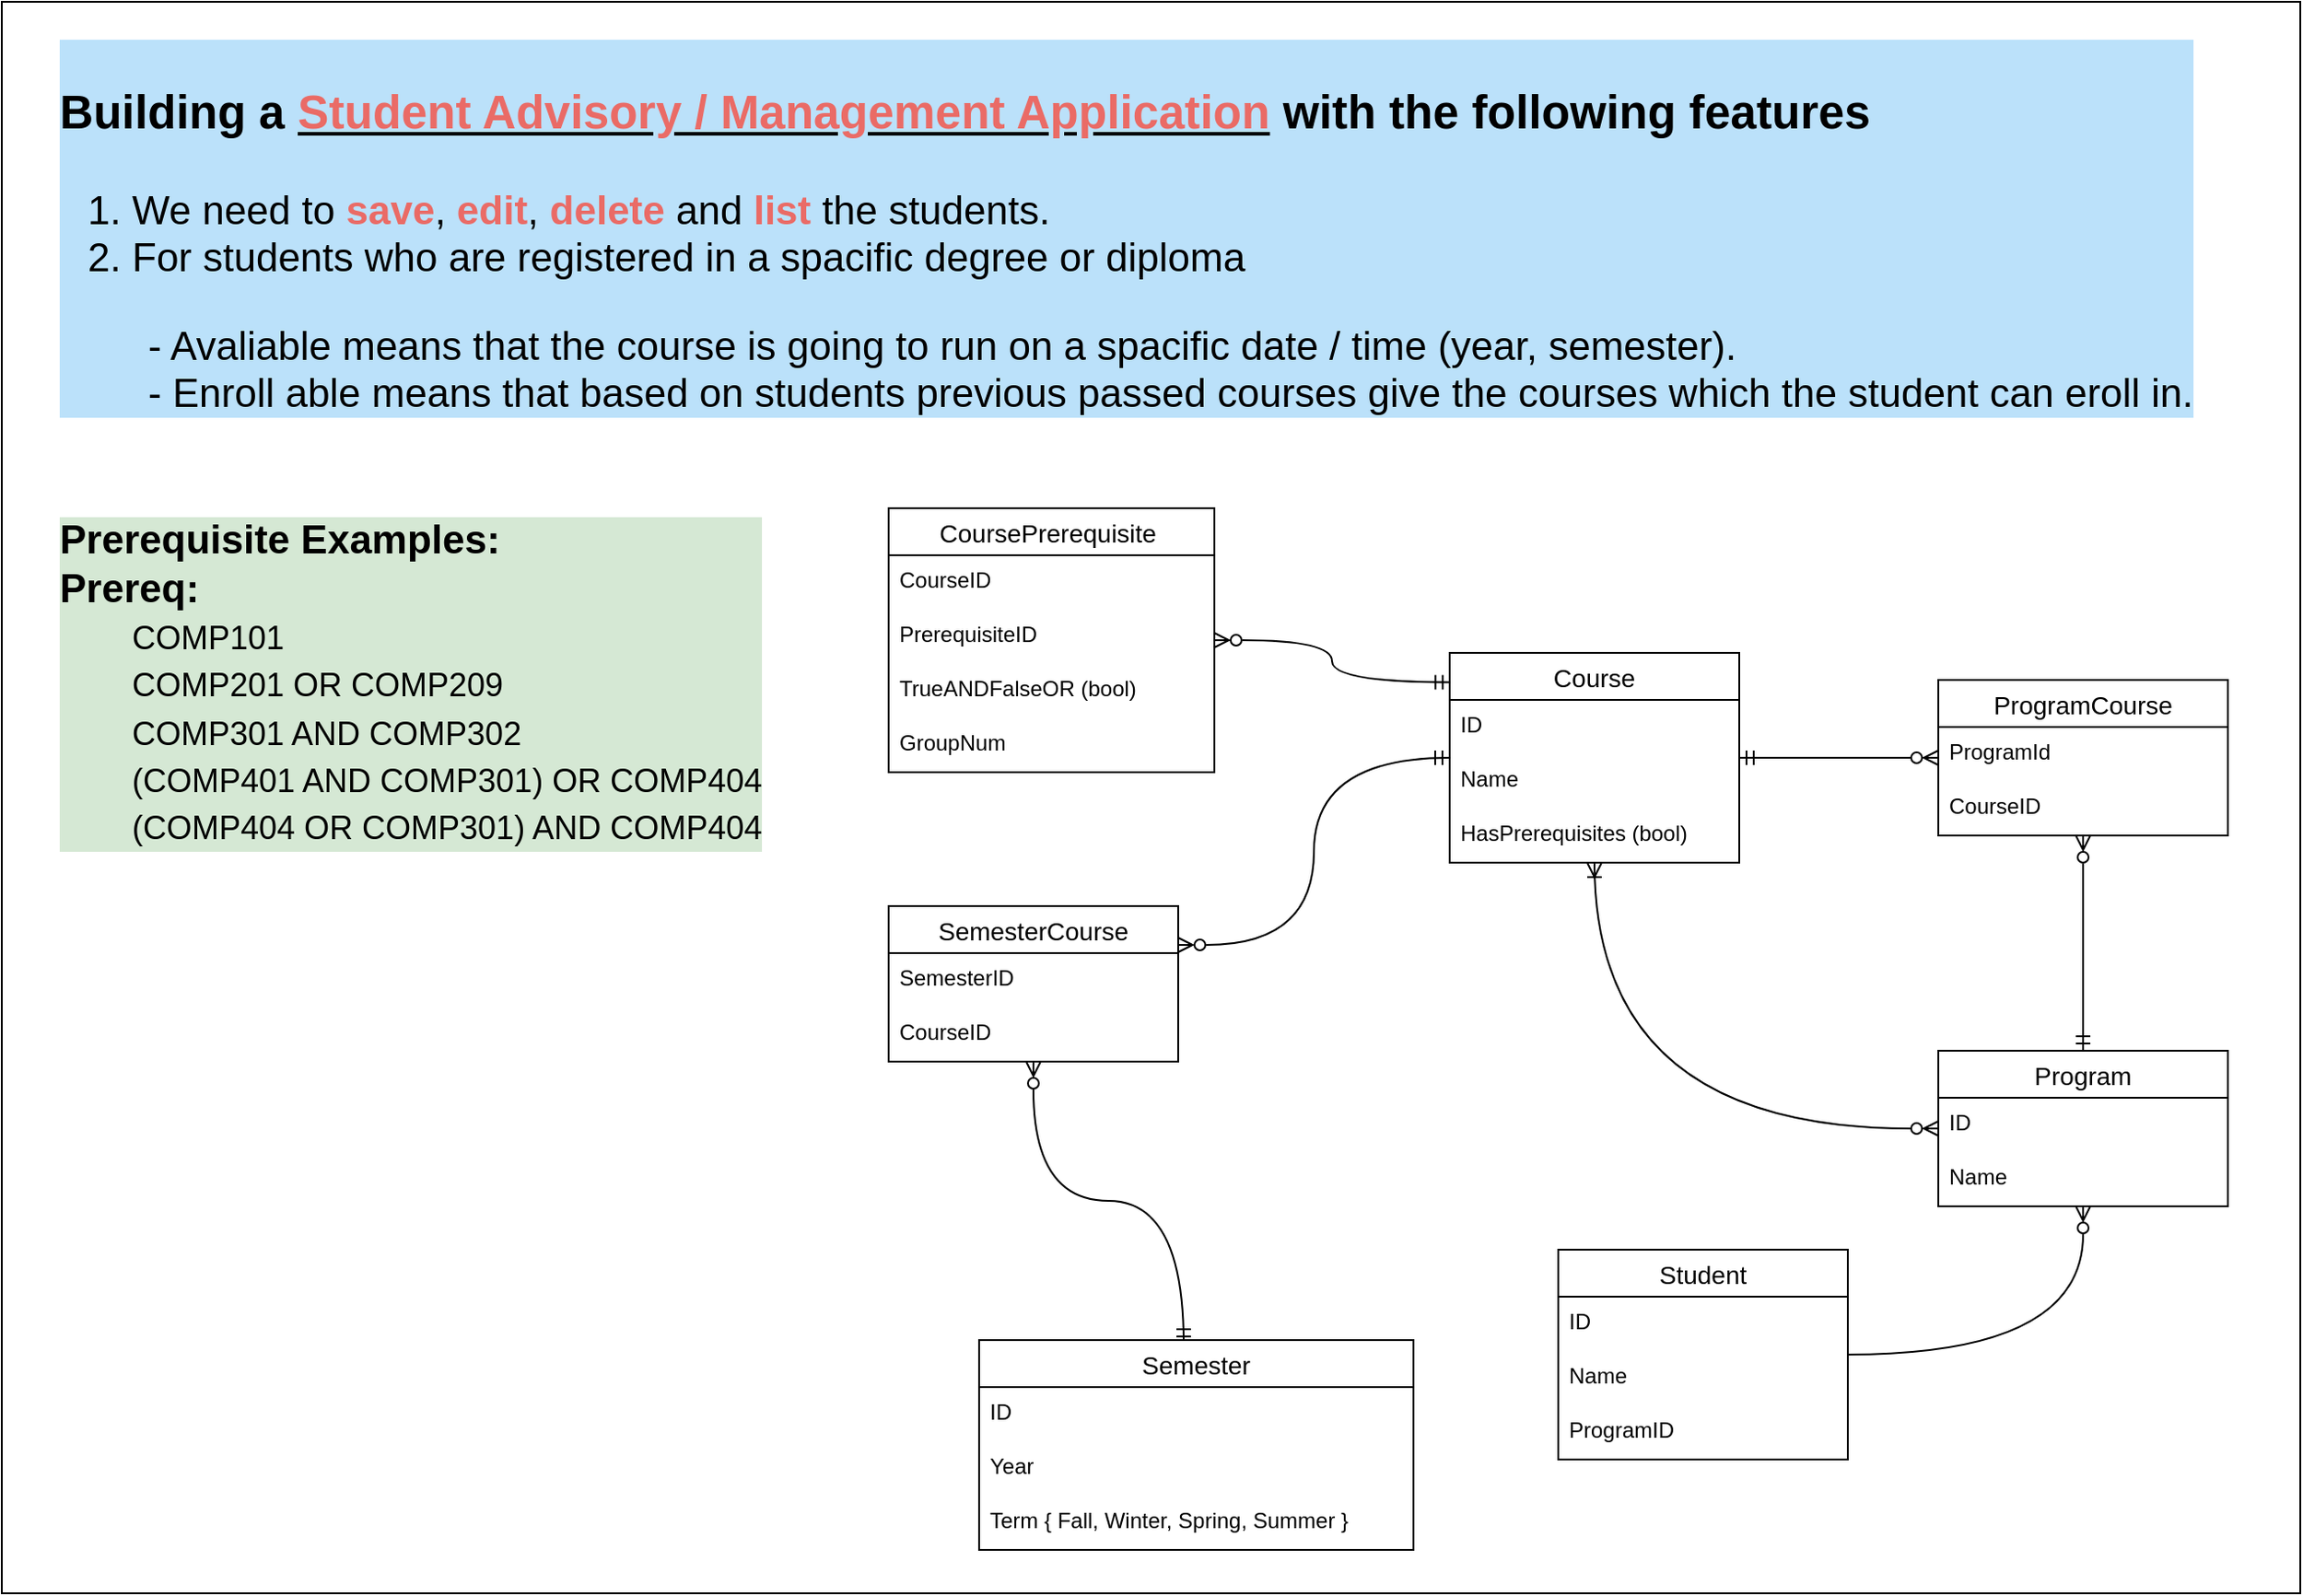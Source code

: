 <mxfile version="16.5.1" type="device"><diagram id="oRPaj6velUoplyjaAyJg" name="Page-1"><mxGraphModel dx="1929" dy="756" grid="1" gridSize="10" guides="1" tooltips="1" connect="1" arrows="1" fold="1" page="1" pageScale="1" pageWidth="827" pageHeight="1169" math="0" shadow="0"><root><mxCell id="0"/><mxCell id="1" parent="0"/><mxCell id="VhVIpVzn5JJT4RKe9A02-5" value="" style="rounded=0;whiteSpace=wrap;html=1;" parent="1" vertex="1"><mxGeometry x="-500" width="1270" height="880" as="geometry"/></mxCell><mxCell id="bnLo0Yvhf1AM0RPaZlb_-6" value="&lt;h3&gt;Building a &lt;b&gt;&lt;u&gt;&lt;font color=&quot;#ea6b66&quot;&gt;Student Advisory / Management Application&lt;/font&gt;&lt;/u&gt;&lt;/b&gt; with the following features&lt;/h3&gt;&lt;ol&gt;&lt;li&gt;We need to &lt;b&gt;&lt;font color=&quot;#ea6b66&quot;&gt;save&lt;/font&gt;&lt;/b&gt;, &lt;b&gt;&lt;font color=&quot;#ea6b66&quot;&gt;edit&lt;/font&gt;&lt;/b&gt;, &lt;font color=&quot;#ea6b66&quot;&gt;&lt;b&gt;delete&lt;/b&gt; &lt;/font&gt;and &lt;font color=&quot;#ea6b66&quot;&gt;&lt;b&gt;list&lt;/b&gt; &lt;/font&gt;the students.&lt;/li&gt;&lt;li&gt;For students who are registered in a spacific degree or diploma&amp;nbsp;&lt;/li&gt;&lt;/ol&gt;&lt;span style=&quot;white-space: pre&quot;&gt;&#9;&lt;/span&gt;- Avaliable means that the course is going to run on a spacific date / time (year, semester).&lt;br&gt;&lt;span style=&quot;white-space: pre&quot;&gt;&#9;&lt;/span&gt;- Enroll able means that based on students previous passed courses give the courses which the student can eroll in." style="text;html=1;strokeColor=none;fillColor=none;align=left;verticalAlign=middle;whiteSpace=wrap;rounded=0;fontSize=22;labelBackgroundColor=#BBE1FA;" parent="1" vertex="1"><mxGeometry x="-470" y="20" width="1200" height="210" as="geometry"/></mxCell><mxCell id="bnLo0Yvhf1AM0RPaZlb_-50" style="edgeStyle=orthogonalEdgeStyle;curved=1;rounded=0;orthogonalLoop=1;jettySize=auto;html=1;fontSize=18;fontColor=#EA6B66;startArrow=none;startFill=0;endArrow=ERzeroToMany;endFill=0;" parent="1" source="bnLo0Yvhf1AM0RPaZlb_-24" target="bnLo0Yvhf1AM0RPaZlb_-32" edge="1"><mxGeometry relative="1" as="geometry"/></mxCell><mxCell id="bnLo0Yvhf1AM0RPaZlb_-24" value="Student" style="swimlane;fontStyle=0;childLayout=stackLayout;horizontal=1;startSize=26;horizontalStack=0;resizeParent=1;resizeParentMax=0;resizeLast=0;collapsible=1;marginBottom=0;align=center;fontSize=14;" parent="1" vertex="1"><mxGeometry x="360" y="690" width="160" height="116" as="geometry"/></mxCell><mxCell id="bnLo0Yvhf1AM0RPaZlb_-25" value="ID " style="text;strokeColor=none;fillColor=none;spacingLeft=4;spacingRight=4;overflow=hidden;rotatable=0;points=[[0,0.5],[1,0.5]];portConstraint=eastwest;fontSize=12;" parent="bnLo0Yvhf1AM0RPaZlb_-24" vertex="1"><mxGeometry y="26" width="160" height="30" as="geometry"/></mxCell><mxCell id="bnLo0Yvhf1AM0RPaZlb_-26" value="Name" style="text;strokeColor=none;fillColor=none;spacingLeft=4;spacingRight=4;overflow=hidden;rotatable=0;points=[[0,0.5],[1,0.5]];portConstraint=eastwest;fontSize=12;" parent="bnLo0Yvhf1AM0RPaZlb_-24" vertex="1"><mxGeometry y="56" width="160" height="30" as="geometry"/></mxCell><mxCell id="bnLo0Yvhf1AM0RPaZlb_-27" value="ProgramID" style="text;strokeColor=none;fillColor=none;spacingLeft=4;spacingRight=4;overflow=hidden;rotatable=0;points=[[0,0.5],[1,0.5]];portConstraint=eastwest;fontSize=12;" parent="bnLo0Yvhf1AM0RPaZlb_-24" vertex="1"><mxGeometry y="86" width="160" height="30" as="geometry"/></mxCell><mxCell id="bnLo0Yvhf1AM0RPaZlb_-53" style="edgeStyle=orthogonalEdgeStyle;curved=1;rounded=0;orthogonalLoop=1;jettySize=auto;html=1;entryX=1;entryY=0.25;entryDx=0;entryDy=0;fontSize=18;fontColor=#EA6B66;startArrow=ERmandOne;startFill=0;endArrow=ERzeroToMany;endFill=0;" parent="1" source="bnLo0Yvhf1AM0RPaZlb_-28" target="bnLo0Yvhf1AM0RPaZlb_-41" edge="1"><mxGeometry relative="1" as="geometry"/></mxCell><mxCell id="bnLo0Yvhf1AM0RPaZlb_-57" style="edgeStyle=orthogonalEdgeStyle;curved=1;rounded=0;orthogonalLoop=1;jettySize=auto;html=1;fontSize=18;fontColor=#EA6B66;startArrow=ERmandOne;startFill=0;endArrow=ERzeroToMany;endFill=0;" parent="1" source="bnLo0Yvhf1AM0RPaZlb_-28" target="bnLo0Yvhf1AM0RPaZlb_-36" edge="1"><mxGeometry relative="1" as="geometry"/></mxCell><mxCell id="bnLo0Yvhf1AM0RPaZlb_-28" value="Course" style="swimlane;fontStyle=0;childLayout=stackLayout;horizontal=1;startSize=26;horizontalStack=0;resizeParent=1;resizeParentMax=0;resizeLast=0;collapsible=1;marginBottom=0;align=center;fontSize=14;" parent="1" vertex="1"><mxGeometry x="300" y="360" width="160" height="116" as="geometry"/></mxCell><mxCell id="bnLo0Yvhf1AM0RPaZlb_-29" value="ID " style="text;strokeColor=none;fillColor=none;spacingLeft=4;spacingRight=4;overflow=hidden;rotatable=0;points=[[0,0.5],[1,0.5]];portConstraint=eastwest;fontSize=12;" parent="bnLo0Yvhf1AM0RPaZlb_-28" vertex="1"><mxGeometry y="26" width="160" height="30" as="geometry"/></mxCell><mxCell id="bnLo0Yvhf1AM0RPaZlb_-30" value="Name" style="text;strokeColor=none;fillColor=none;spacingLeft=4;spacingRight=4;overflow=hidden;rotatable=0;points=[[0,0.5],[1,0.5]];portConstraint=eastwest;fontSize=12;" parent="bnLo0Yvhf1AM0RPaZlb_-28" vertex="1"><mxGeometry y="56" width="160" height="30" as="geometry"/></mxCell><mxCell id="bnLo0Yvhf1AM0RPaZlb_-31" value="HasPrerequisites (bool)" style="text;strokeColor=none;fillColor=none;spacingLeft=4;spacingRight=4;overflow=hidden;rotatable=0;points=[[0,0.5],[1,0.5]];portConstraint=eastwest;fontSize=12;" parent="bnLo0Yvhf1AM0RPaZlb_-28" vertex="1"><mxGeometry y="86" width="160" height="30" as="geometry"/></mxCell><mxCell id="bnLo0Yvhf1AM0RPaZlb_-55" style="edgeStyle=orthogonalEdgeStyle;curved=1;rounded=0;orthogonalLoop=1;jettySize=auto;html=1;exitX=0.5;exitY=0;exitDx=0;exitDy=0;fontSize=18;fontColor=#EA6B66;startArrow=ERmandOne;startFill=0;endArrow=ERzeroToMany;endFill=0;" parent="1" source="bnLo0Yvhf1AM0RPaZlb_-32" target="bnLo0Yvhf1AM0RPaZlb_-36" edge="1"><mxGeometry relative="1" as="geometry"/></mxCell><mxCell id="bnLo0Yvhf1AM0RPaZlb_-56" style="edgeStyle=orthogonalEdgeStyle;curved=1;rounded=0;orthogonalLoop=1;jettySize=auto;html=1;fontSize=18;fontColor=#EA6B66;startArrow=ERzeroToMany;startFill=0;endArrow=ERoneToMany;endFill=0;" parent="1" source="bnLo0Yvhf1AM0RPaZlb_-32" target="bnLo0Yvhf1AM0RPaZlb_-28" edge="1"><mxGeometry relative="1" as="geometry"/></mxCell><mxCell id="bnLo0Yvhf1AM0RPaZlb_-32" value="Program" style="swimlane;fontStyle=0;childLayout=stackLayout;horizontal=1;startSize=26;horizontalStack=0;resizeParent=1;resizeParentMax=0;resizeLast=0;collapsible=1;marginBottom=0;align=center;fontSize=14;" parent="1" vertex="1"><mxGeometry x="570" y="580" width="160" height="86" as="geometry"/></mxCell><mxCell id="bnLo0Yvhf1AM0RPaZlb_-33" value="ID " style="text;strokeColor=none;fillColor=none;spacingLeft=4;spacingRight=4;overflow=hidden;rotatable=0;points=[[0,0.5],[1,0.5]];portConstraint=eastwest;fontSize=12;" parent="bnLo0Yvhf1AM0RPaZlb_-32" vertex="1"><mxGeometry y="26" width="160" height="30" as="geometry"/></mxCell><mxCell id="bnLo0Yvhf1AM0RPaZlb_-34" value="Name" style="text;strokeColor=none;fillColor=none;spacingLeft=4;spacingRight=4;overflow=hidden;rotatable=0;points=[[0,0.5],[1,0.5]];portConstraint=eastwest;fontSize=12;" parent="bnLo0Yvhf1AM0RPaZlb_-32" vertex="1"><mxGeometry y="56" width="160" height="30" as="geometry"/></mxCell><mxCell id="bnLo0Yvhf1AM0RPaZlb_-36" value="ProgramCourse" style="swimlane;fontStyle=0;childLayout=stackLayout;horizontal=1;startSize=26;horizontalStack=0;resizeParent=1;resizeParentMax=0;resizeLast=0;collapsible=1;marginBottom=0;align=center;fontSize=14;" parent="1" vertex="1"><mxGeometry x="570" y="375" width="160" height="86" as="geometry"/></mxCell><mxCell id="bnLo0Yvhf1AM0RPaZlb_-37" value="ProgramId" style="text;strokeColor=none;fillColor=none;spacingLeft=4;spacingRight=4;overflow=hidden;rotatable=0;points=[[0,0.5],[1,0.5]];portConstraint=eastwest;fontSize=12;" parent="bnLo0Yvhf1AM0RPaZlb_-36" vertex="1"><mxGeometry y="26" width="160" height="30" as="geometry"/></mxCell><mxCell id="bnLo0Yvhf1AM0RPaZlb_-38" value="CourseID" style="text;strokeColor=none;fillColor=none;spacingLeft=4;spacingRight=4;overflow=hidden;rotatable=0;points=[[0,0.5],[1,0.5]];portConstraint=eastwest;fontSize=12;" parent="bnLo0Yvhf1AM0RPaZlb_-36" vertex="1"><mxGeometry y="56" width="160" height="30" as="geometry"/></mxCell><mxCell id="bnLo0Yvhf1AM0RPaZlb_-40" value="&lt;b&gt;Prerequisite Examples:&amp;nbsp;&lt;br&gt;Prereq: &lt;/b&gt;&lt;br&gt;&lt;span&gt;&#9;&lt;/span&gt;&lt;blockquote style=&quot;margin: 0 0 0 40px ; border: none ; padding: 0px&quot;&gt;&lt;span style=&quot;font-size: 18px&quot;&gt;COMP101&lt;/span&gt;&lt;br&gt;&lt;span style=&quot;font-size: 18px&quot;&gt;COMP201 OR COMP209&lt;/span&gt;&lt;br&gt;&lt;span style=&quot;font-size: 18px&quot;&gt;COMP301 AND COMP302&lt;/span&gt;&lt;br&gt;&lt;span style=&quot;font-size: 18px&quot;&gt;(COMP401 AND COMP301) OR COMP404&lt;/span&gt;&lt;br&gt;&lt;span style=&quot;font-size: 18px&quot;&gt;(COMP404 OR COMP&lt;/span&gt;&lt;span style=&quot;font-size: 18px&quot;&gt;301) AND COMP404&lt;/span&gt;&lt;br&gt;&lt;/blockquote&gt;" style="text;html=1;strokeColor=none;fillColor=none;align=left;verticalAlign=middle;whiteSpace=wrap;rounded=0;fontSize=22;fontColor=#000000;labelBackgroundColor=#D5E8D4;" parent="1" vertex="1"><mxGeometry x="-470" y="260" width="420" height="234" as="geometry"/></mxCell><mxCell id="bnLo0Yvhf1AM0RPaZlb_-49" style="edgeStyle=orthogonalEdgeStyle;curved=1;rounded=0;orthogonalLoop=1;jettySize=auto;html=1;entryX=0.471;entryY=0.017;entryDx=0;entryDy=0;entryPerimeter=0;fontSize=18;fontColor=#EA6B66;endArrow=ERmandOne;endFill=0;startArrow=ERzeroToMany;startFill=0;" parent="1" source="bnLo0Yvhf1AM0RPaZlb_-41" target="bnLo0Yvhf1AM0RPaZlb_-44" edge="1"><mxGeometry relative="1" as="geometry"/></mxCell><mxCell id="bnLo0Yvhf1AM0RPaZlb_-41" value="SemesterCourse" style="swimlane;fontStyle=0;childLayout=stackLayout;horizontal=1;startSize=26;horizontalStack=0;resizeParent=1;resizeParentMax=0;resizeLast=0;collapsible=1;marginBottom=0;align=center;fontSize=14;" parent="1" vertex="1"><mxGeometry x="-10" y="500" width="160" height="86" as="geometry"/></mxCell><mxCell id="bnLo0Yvhf1AM0RPaZlb_-42" value="SemesterID" style="text;strokeColor=none;fillColor=none;spacingLeft=4;spacingRight=4;overflow=hidden;rotatable=0;points=[[0,0.5],[1,0.5]];portConstraint=eastwest;fontSize=12;" parent="bnLo0Yvhf1AM0RPaZlb_-41" vertex="1"><mxGeometry y="26" width="160" height="30" as="geometry"/></mxCell><mxCell id="bnLo0Yvhf1AM0RPaZlb_-43" value="CourseID" style="text;strokeColor=none;fillColor=none;spacingLeft=4;spacingRight=4;overflow=hidden;rotatable=0;points=[[0,0.5],[1,0.5]];portConstraint=eastwest;fontSize=12;" parent="bnLo0Yvhf1AM0RPaZlb_-41" vertex="1"><mxGeometry y="56" width="160" height="30" as="geometry"/></mxCell><mxCell id="bnLo0Yvhf1AM0RPaZlb_-44" value="Semester" style="swimlane;fontStyle=0;childLayout=stackLayout;horizontal=1;startSize=26;horizontalStack=0;resizeParent=1;resizeParentMax=0;resizeLast=0;collapsible=1;marginBottom=0;align=center;fontSize=14;" parent="1" vertex="1"><mxGeometry x="40" y="740" width="240" height="116" as="geometry"/></mxCell><mxCell id="bnLo0Yvhf1AM0RPaZlb_-45" value="ID" style="text;strokeColor=none;fillColor=none;spacingLeft=4;spacingRight=4;overflow=hidden;rotatable=0;points=[[0,0.5],[1,0.5]];portConstraint=eastwest;fontSize=12;" parent="bnLo0Yvhf1AM0RPaZlb_-44" vertex="1"><mxGeometry y="26" width="240" height="30" as="geometry"/></mxCell><mxCell id="bnLo0Yvhf1AM0RPaZlb_-46" value="Year" style="text;strokeColor=none;fillColor=none;spacingLeft=4;spacingRight=4;overflow=hidden;rotatable=0;points=[[0,0.5],[1,0.5]];portConstraint=eastwest;fontSize=12;" parent="bnLo0Yvhf1AM0RPaZlb_-44" vertex="1"><mxGeometry y="56" width="240" height="30" as="geometry"/></mxCell><mxCell id="bnLo0Yvhf1AM0RPaZlb_-48" value="Term { Fall, Winter, Spring, Summer }" style="text;strokeColor=none;fillColor=none;spacingLeft=4;spacingRight=4;overflow=hidden;rotatable=0;points=[[0,0.5],[1,0.5]];portConstraint=eastwest;fontSize=12;" parent="bnLo0Yvhf1AM0RPaZlb_-44" vertex="1"><mxGeometry y="86" width="240" height="30" as="geometry"/></mxCell><mxCell id="VhVIpVzn5JJT4RKe9A02-1" value="CoursePrerequisite " style="swimlane;fontStyle=0;childLayout=stackLayout;horizontal=1;startSize=26;horizontalStack=0;resizeParent=1;resizeParentMax=0;resizeLast=0;collapsible=1;marginBottom=0;align=center;fontSize=14;" parent="1" vertex="1"><mxGeometry x="-10" y="280" width="180" height="146" as="geometry"/></mxCell><mxCell id="VhVIpVzn5JJT4RKe9A02-2" value="CourseID " style="text;strokeColor=none;fillColor=none;spacingLeft=4;spacingRight=4;overflow=hidden;rotatable=0;points=[[0,0.5],[1,0.5]];portConstraint=eastwest;fontSize=12;" parent="VhVIpVzn5JJT4RKe9A02-1" vertex="1"><mxGeometry y="26" width="180" height="30" as="geometry"/></mxCell><mxCell id="VhVIpVzn5JJT4RKe9A02-3" value="PrerequisiteID" style="text;strokeColor=none;fillColor=none;spacingLeft=4;spacingRight=4;overflow=hidden;rotatable=0;points=[[0,0.5],[1,0.5]];portConstraint=eastwest;fontSize=12;" parent="VhVIpVzn5JJT4RKe9A02-1" vertex="1"><mxGeometry y="56" width="180" height="30" as="geometry"/></mxCell><mxCell id="VhVIpVzn5JJT4RKe9A02-4" value="TrueANDFalseOR (bool)" style="text;strokeColor=none;fillColor=none;spacingLeft=4;spacingRight=4;overflow=hidden;rotatable=0;points=[[0,0.5],[1,0.5]];portConstraint=eastwest;fontSize=12;" parent="VhVIpVzn5JJT4RKe9A02-1" vertex="1"><mxGeometry y="86" width="180" height="30" as="geometry"/></mxCell><mxCell id="VhVIpVzn5JJT4RKe9A02-7" value="GroupNum" style="text;strokeColor=none;fillColor=none;spacingLeft=4;spacingRight=4;overflow=hidden;rotatable=0;points=[[0,0.5],[1,0.5]];portConstraint=eastwest;fontSize=12;" parent="VhVIpVzn5JJT4RKe9A02-1" vertex="1"><mxGeometry y="116" width="180" height="30" as="geometry"/></mxCell><mxCell id="VhVIpVzn5JJT4RKe9A02-6" style="edgeStyle=orthogonalEdgeStyle;curved=1;rounded=0;orthogonalLoop=1;jettySize=auto;html=1;fontSize=18;fontColor=#EA6B66;startArrow=ERmandOne;startFill=0;endArrow=ERzeroToMany;endFill=0;exitX=0.001;exitY=0.14;exitDx=0;exitDy=0;exitPerimeter=0;" parent="1" source="bnLo0Yvhf1AM0RPaZlb_-28" target="VhVIpVzn5JJT4RKe9A02-1" edge="1"><mxGeometry relative="1" as="geometry"><mxPoint x="310" y="428" as="sourcePoint"/><mxPoint x="160" y="531.5" as="targetPoint"/></mxGeometry></mxCell></root></mxGraphModel></diagram></mxfile>